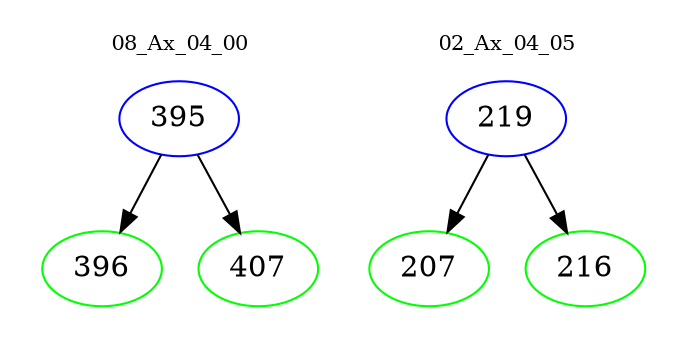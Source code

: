 digraph{
subgraph cluster_0 {
color = white
label = "08_Ax_04_00";
fontsize=10;
T0_395 [label="395", color="blue"]
T0_395 -> T0_396 [color="black"]
T0_396 [label="396", color="green"]
T0_395 -> T0_407 [color="black"]
T0_407 [label="407", color="green"]
}
subgraph cluster_1 {
color = white
label = "02_Ax_04_05";
fontsize=10;
T1_219 [label="219", color="blue"]
T1_219 -> T1_207 [color="black"]
T1_207 [label="207", color="green"]
T1_219 -> T1_216 [color="black"]
T1_216 [label="216", color="green"]
}
}
